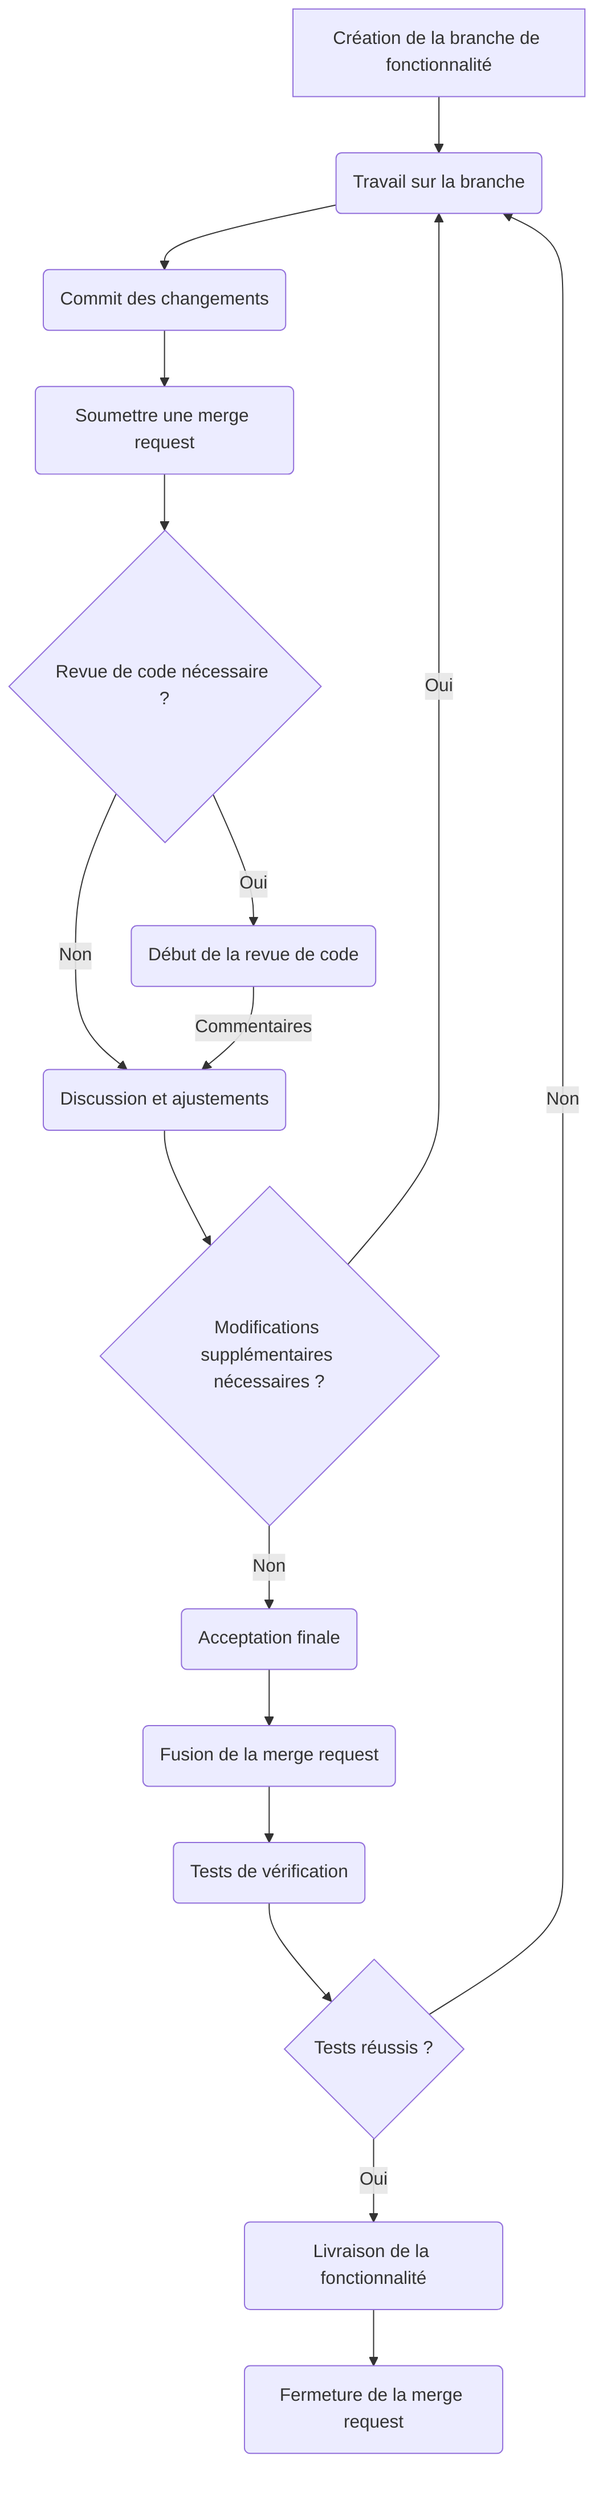 graph TD
  A[Création de la branche de fonctionnalité] --> B(Travail sur la branche)
  B --> C(Commit des changements)
  C --> D(Soumettre une merge request)
  D --> E{Revue de code nécessaire ?}
  E --> |Non| F(Discussion et ajustements)
  E --> |Oui| G(Début de la revue de code)
  G --> |Commentaires| F
  F --> H{Modifications supplémentaires nécessaires ?}
  H --> |Oui| B
  H --> |Non| I(Acceptation finale)
  I --> J(Fusion de la merge request)
  J --> K(Tests de vérification)
  K --> L{Tests réussis ?}
  L --> |Oui| M(Livraison de la fonctionnalité)
  L --> |Non| B
  M --> N(Fermeture de la merge request)